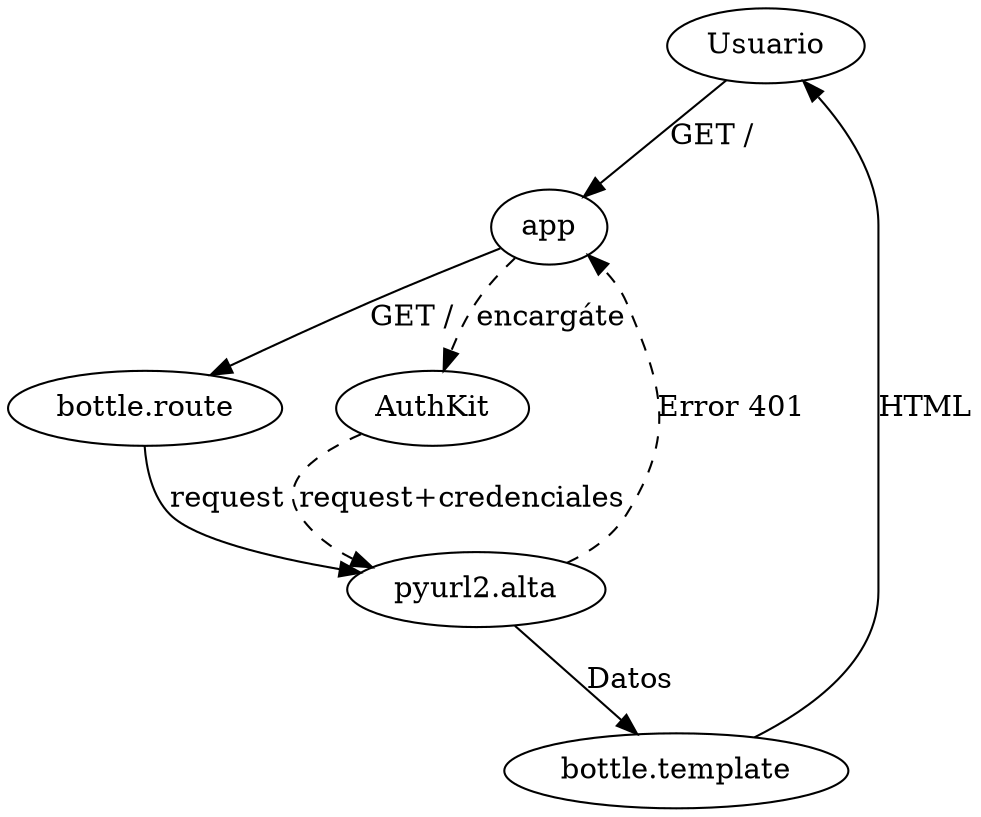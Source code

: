 digraph G {
    Usuario -> app [label="GET /"]
    app -> "bottle.route" [label="GET /"]
    "bottle.route" -> "pyurl2.alta" [label="request"]
    "pyurl2.alta" -> app  [label="Error 401",style=dashed]
    app -> AuthKit [label="encargáte",style=dashed]
    AuthKit -> "pyurl2.alta" [label="request+credenciales",style=dashed]
    "pyurl2.alta" -> "bottle.template" [label=Datos]
    "bottle.template" -> Usuario [label=HTML]
}
